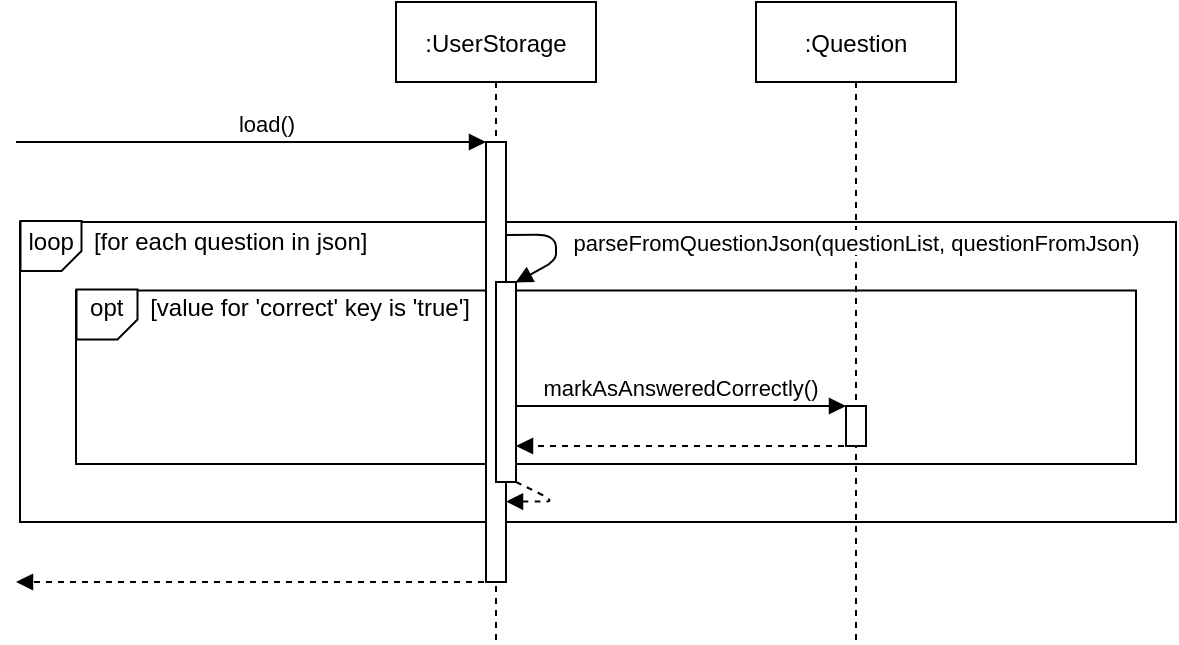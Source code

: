<mxfile version="13.9.2" type="device"><diagram id="kgpKYQtTHZ0yAKxKKP6v" name="Page-1"><mxGraphModel dx="1632" dy="380" grid="1" gridSize="10" guides="1" tooltips="1" connect="1" arrows="1" fold="1" page="1" pageScale="1" pageWidth="850" pageHeight="1100" math="0" shadow="0"><root><mxCell id="0"/><mxCell id="1" parent="0"/><mxCell id="669nFCBn8_KZrv5pWJ9d-4" value="" style="rounded=0;whiteSpace=wrap;html=1;" parent="1" vertex="1"><mxGeometry x="-68" y="190" width="578" height="150" as="geometry"/></mxCell><mxCell id="669nFCBn8_KZrv5pWJ9d-5" value="" style="shape=card;whiteSpace=wrap;html=1;rotation=90;direction=south;size=10;" parent="1" vertex="1"><mxGeometry x="-65" y="186.75" width="25" height="30.5" as="geometry"/></mxCell><mxCell id="669nFCBn8_KZrv5pWJ9d-6" value="loop&amp;nbsp; &amp;nbsp;[for each question in json]" style="text;html=1;strokeColor=none;fillColor=none;align=center;verticalAlign=middle;whiteSpace=wrap;rounded=0;" parent="1" vertex="1"><mxGeometry x="-70" y="190" width="182" height="20" as="geometry"/></mxCell><mxCell id="669nFCBn8_KZrv5pWJ9d-15" value="" style="verticalAlign=bottom;endArrow=block;dashed=1;endSize=6;exitX=0.5;exitY=1;shadow=0;strokeWidth=1;exitDx=0;exitDy=0;exitPerimeter=0;endFill=1;" parent="1" edge="1"><mxGeometry relative="1" as="geometry"><mxPoint x="-70" y="370" as="targetPoint"/><mxPoint x="170" y="370" as="sourcePoint"/></mxGeometry></mxCell><mxCell id="-dxDasIP3IHS4SPPUR4g-8" value="" style="rounded=0;whiteSpace=wrap;html=1;" vertex="1" parent="1"><mxGeometry x="-40" y="224.25" width="530" height="86.75" as="geometry"/></mxCell><mxCell id="-dxDasIP3IHS4SPPUR4g-9" value="" style="shape=card;whiteSpace=wrap;html=1;rotation=90;direction=south;size=10;" vertex="1" parent="1"><mxGeometry x="-37" y="221" width="25" height="30.5" as="geometry"/></mxCell><mxCell id="-dxDasIP3IHS4SPPUR4g-10" value="opt&amp;nbsp; &amp;nbsp; [value for 'correct' key is 'true']" style="text;html=1;strokeColor=none;fillColor=none;align=center;verticalAlign=middle;whiteSpace=wrap;rounded=0;" vertex="1" parent="1"><mxGeometry x="-37" y="224.25" width="198" height="16.75" as="geometry"/></mxCell><mxCell id="669nFCBn8_KZrv5pWJ9d-9" value=":Question" style="shape=umlLifeline;perimeter=lifelinePerimeter;container=1;collapsible=0;recursiveResize=0;rounded=0;shadow=0;strokeWidth=1;" parent="1" vertex="1"><mxGeometry x="300" y="80" width="100" height="320" as="geometry"/></mxCell><mxCell id="669nFCBn8_KZrv5pWJ9d-10" value="" style="points=[];perimeter=orthogonalPerimeter;rounded=0;shadow=0;strokeWidth=1;" parent="669nFCBn8_KZrv5pWJ9d-9" vertex="1"><mxGeometry x="45" y="202" width="10" height="20" as="geometry"/></mxCell><mxCell id="3nuBFxr9cyL0pnOWT2aG-1" value=":UserStorage" style="shape=umlLifeline;perimeter=lifelinePerimeter;container=1;collapsible=0;recursiveResize=0;rounded=0;shadow=0;strokeWidth=1;" parent="1" vertex="1"><mxGeometry x="120" y="80" width="100" height="320" as="geometry"/></mxCell><mxCell id="3nuBFxr9cyL0pnOWT2aG-2" value="" style="points=[];perimeter=orthogonalPerimeter;rounded=0;shadow=0;strokeWidth=1;" parent="3nuBFxr9cyL0pnOWT2aG-1" vertex="1"><mxGeometry x="45" y="70" width="10" height="220" as="geometry"/></mxCell><mxCell id="3nuBFxr9cyL0pnOWT2aG-3" value="load()" style="verticalAlign=bottom;startArrow=none;endArrow=block;startSize=8;shadow=0;strokeWidth=1;startFill=0;" parent="3nuBFxr9cyL0pnOWT2aG-1" target="3nuBFxr9cyL0pnOWT2aG-2" edge="1"><mxGeometry x="0.067" relative="1" as="geometry"><mxPoint x="-190" y="70" as="sourcePoint"/><mxPoint as="offset"/></mxGeometry></mxCell><mxCell id="3nuBFxr9cyL0pnOWT2aG-4" value="" style="points=[];perimeter=orthogonalPerimeter;rounded=0;shadow=0;strokeWidth=1;" parent="3nuBFxr9cyL0pnOWT2aG-1" vertex="1"><mxGeometry x="50" y="140" width="10" height="100" as="geometry"/></mxCell><mxCell id="669nFCBn8_KZrv5pWJ9d-8" value="parseFromQuestionJson(questionList, questionFromJson)" style="verticalAlign=bottom;endArrow=block;shadow=0;strokeWidth=1;exitX=1;exitY=0.038;exitDx=0;exitDy=0;exitPerimeter=0;entryX=0.98;entryY=0.013;entryDx=0;entryDy=0;entryPerimeter=0;" parent="1" edge="1"><mxGeometry x="0.247" y="150" relative="1" as="geometry"><mxPoint x="175" y="196.56" as="sourcePoint"/><mxPoint x="179.8" y="220.25" as="targetPoint"/><Array as="points"><mxPoint x="200" y="196.34"/><mxPoint x="200" y="209.34"/></Array><mxPoint x="79" y="-132" as="offset"/></mxGeometry></mxCell><mxCell id="669nFCBn8_KZrv5pWJ9d-12" value="markAsAnsweredCorrectly()" style="verticalAlign=bottom;endArrow=block;shadow=0;strokeWidth=1;" parent="1" target="669nFCBn8_KZrv5pWJ9d-10" edge="1" source="3nuBFxr9cyL0pnOWT2aG-4"><mxGeometry relative="1" as="geometry"><mxPoint x="180.0" y="250" as="sourcePoint"/><mxPoint x="360.0" y="250" as="targetPoint"/><Array as="points"/></mxGeometry></mxCell><mxCell id="669nFCBn8_KZrv5pWJ9d-14" value="" style="verticalAlign=bottom;endArrow=block;shadow=0;strokeWidth=1;exitX=1;exitY=0.038;exitDx=0;exitDy=0;exitPerimeter=0;dashed=1;" parent="1" edge="1"><mxGeometry x="-0.058" y="10" relative="1" as="geometry"><mxPoint x="180" y="320" as="sourcePoint"/><mxPoint x="175" y="329.78" as="targetPoint"/><Array as="points"><mxPoint x="200" y="329.78"/><mxPoint x="190" y="329.78"/></Array><mxPoint x="10" y="-10" as="offset"/></mxGeometry></mxCell><mxCell id="-dxDasIP3IHS4SPPUR4g-11" value="" style="verticalAlign=bottom;endArrow=block;dashed=1;endSize=6;shadow=0;strokeWidth=1;endFill=1;" edge="1" parent="1"><mxGeometry relative="1" as="geometry"><mxPoint x="180" y="302" as="targetPoint"/><mxPoint x="350" y="302" as="sourcePoint"/><Array as="points"/></mxGeometry></mxCell></root></mxGraphModel></diagram></mxfile>